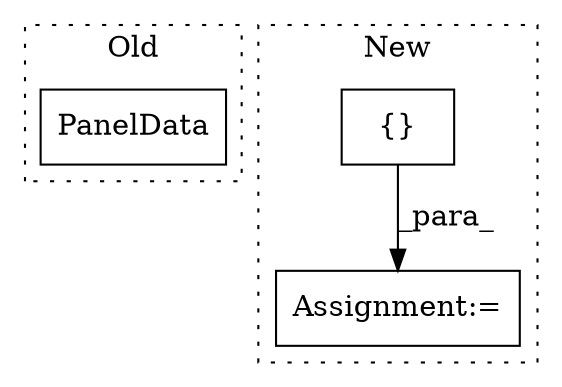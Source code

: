 digraph G {
subgraph cluster0 {
1 [label="PanelData" a="32" s="36569,36581" l="10,1" shape="box"];
label = "Old";
style="dotted";
}
subgraph cluster1 {
2 [label="{}" a="4" s="36829,36835" l="1,1" shape="box"];
3 [label="Assignment:=" a="7" s="36819" l="1" shape="box"];
label = "New";
style="dotted";
}
2 -> 3 [label="_para_"];
}